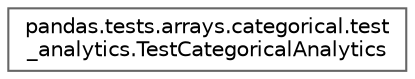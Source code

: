 digraph "Graphical Class Hierarchy"
{
 // LATEX_PDF_SIZE
  bgcolor="transparent";
  edge [fontname=Helvetica,fontsize=10,labelfontname=Helvetica,labelfontsize=10];
  node [fontname=Helvetica,fontsize=10,shape=box,height=0.2,width=0.4];
  rankdir="LR";
  Node0 [id="Node000000",label="pandas.tests.arrays.categorical.test\l_analytics.TestCategoricalAnalytics",height=0.2,width=0.4,color="grey40", fillcolor="white", style="filled",URL="$d6/d3e/classpandas_1_1tests_1_1arrays_1_1categorical_1_1test__analytics_1_1TestCategoricalAnalytics.html",tooltip=" "];
}
